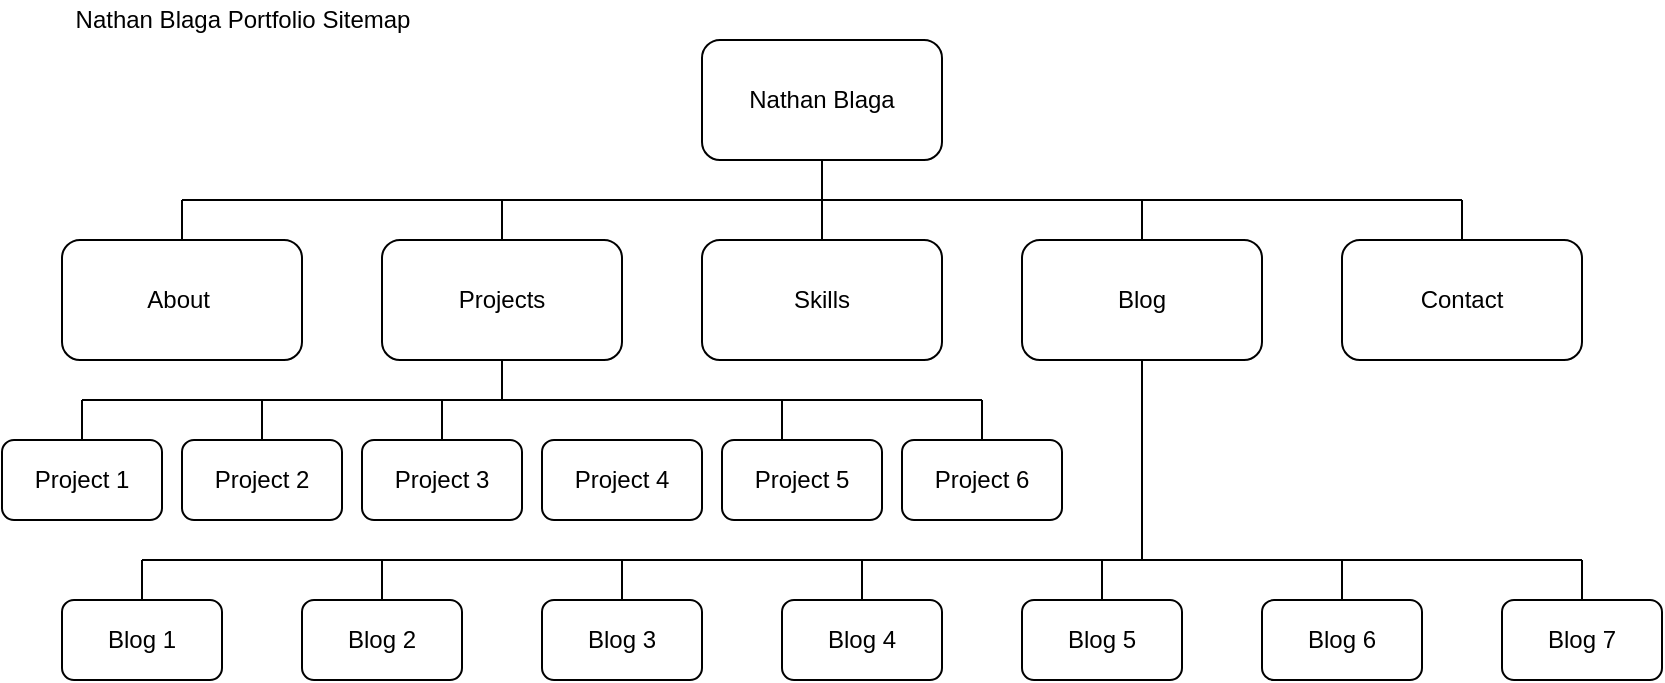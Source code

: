 <mxfile version="13.8.6" type="device"><diagram id="mcowzWmzmeUwYuDEEWlO" name="Page-1"><mxGraphModel dx="1022" dy="520" grid="1" gridSize="10" guides="1" tooltips="1" connect="1" arrows="1" fold="1" page="1" pageScale="1" pageWidth="850" pageHeight="1100" math="0" shadow="0"><root><mxCell id="0"/><mxCell id="1" parent="0"/><mxCell id="tzkbAV2EUItD2AFb35r6-1" value="Nathan Blaga" style="rounded=1;whiteSpace=wrap;html=1;" parent="1" vertex="1"><mxGeometry x="360" y="40" width="120" height="60" as="geometry"/></mxCell><mxCell id="tzkbAV2EUItD2AFb35r6-2" value="About&amp;nbsp;" style="rounded=1;whiteSpace=wrap;html=1;" parent="1" vertex="1"><mxGeometry x="40" y="140" width="120" height="60" as="geometry"/></mxCell><mxCell id="tzkbAV2EUItD2AFb35r6-3" value="Projects" style="rounded=1;whiteSpace=wrap;html=1;" parent="1" vertex="1"><mxGeometry x="200" y="140" width="120" height="60" as="geometry"/></mxCell><mxCell id="tzkbAV2EUItD2AFb35r6-4" value="Skills" style="rounded=1;whiteSpace=wrap;html=1;" parent="1" vertex="1"><mxGeometry x="360" y="140" width="120" height="60" as="geometry"/></mxCell><mxCell id="tzkbAV2EUItD2AFb35r6-5" value="Blog" style="rounded=1;whiteSpace=wrap;html=1;" parent="1" vertex="1"><mxGeometry x="520" y="140" width="120" height="60" as="geometry"/></mxCell><mxCell id="tzkbAV2EUItD2AFb35r6-6" value="Contact" style="rounded=1;whiteSpace=wrap;html=1;" parent="1" vertex="1"><mxGeometry x="680" y="140" width="120" height="60" as="geometry"/></mxCell><mxCell id="tzkbAV2EUItD2AFb35r6-8" value="Blog 1" style="rounded=1;whiteSpace=wrap;html=1;" parent="1" vertex="1"><mxGeometry x="40" y="320" width="80" height="40" as="geometry"/></mxCell><mxCell id="tzkbAV2EUItD2AFb35r6-14" value="Blog 2" style="rounded=1;whiteSpace=wrap;html=1;" parent="1" vertex="1"><mxGeometry x="160" y="320" width="80" height="40" as="geometry"/></mxCell><mxCell id="tzkbAV2EUItD2AFb35r6-15" value="Blog 3" style="rounded=1;whiteSpace=wrap;html=1;" parent="1" vertex="1"><mxGeometry x="280" y="320" width="80" height="40" as="geometry"/></mxCell><mxCell id="tzkbAV2EUItD2AFb35r6-16" value="Blog 4" style="rounded=1;whiteSpace=wrap;html=1;" parent="1" vertex="1"><mxGeometry x="400" y="320" width="80" height="40" as="geometry"/></mxCell><mxCell id="tzkbAV2EUItD2AFb35r6-17" value="Blog 5" style="rounded=1;whiteSpace=wrap;html=1;" parent="1" vertex="1"><mxGeometry x="520" y="320" width="80" height="40" as="geometry"/></mxCell><mxCell id="tzkbAV2EUItD2AFb35r6-18" value="Blog 6" style="rounded=1;whiteSpace=wrap;html=1;" parent="1" vertex="1"><mxGeometry x="640" y="320" width="80" height="40" as="geometry"/></mxCell><mxCell id="tzkbAV2EUItD2AFb35r6-19" value="Blog 7" style="rounded=1;whiteSpace=wrap;html=1;" parent="1" vertex="1"><mxGeometry x="760" y="320" width="80" height="40" as="geometry"/></mxCell><mxCell id="tzkbAV2EUItD2AFb35r6-21" value="Project 1" style="rounded=1;whiteSpace=wrap;html=1;" parent="1" vertex="1"><mxGeometry x="10" y="240" width="80" height="40" as="geometry"/></mxCell><mxCell id="tzkbAV2EUItD2AFb35r6-22" value="Project 2" style="rounded=1;whiteSpace=wrap;html=1;" parent="1" vertex="1"><mxGeometry x="100" y="240" width="80" height="40" as="geometry"/></mxCell><mxCell id="tzkbAV2EUItD2AFb35r6-23" value="Project 3" style="rounded=1;whiteSpace=wrap;html=1;" parent="1" vertex="1"><mxGeometry x="190" y="240" width="80" height="40" as="geometry"/></mxCell><mxCell id="tzkbAV2EUItD2AFb35r6-24" value="Project 4" style="rounded=1;whiteSpace=wrap;html=1;" parent="1" vertex="1"><mxGeometry x="280" y="240" width="80" height="40" as="geometry"/></mxCell><mxCell id="tzkbAV2EUItD2AFb35r6-25" value="" style="endArrow=none;html=1;entryX=0.5;entryY=1;entryDx=0;entryDy=0;" parent="1" target="tzkbAV2EUItD2AFb35r6-1" edge="1"><mxGeometry width="50" height="50" relative="1" as="geometry"><mxPoint x="420" y="120" as="sourcePoint"/><mxPoint x="450" y="250" as="targetPoint"/></mxGeometry></mxCell><mxCell id="tzkbAV2EUItD2AFb35r6-27" value="" style="endArrow=none;html=1;" parent="1" edge="1"><mxGeometry width="50" height="50" relative="1" as="geometry"><mxPoint x="100" y="120" as="sourcePoint"/><mxPoint x="420" y="120" as="targetPoint"/></mxGeometry></mxCell><mxCell id="tzkbAV2EUItD2AFb35r6-29" value="" style="endArrow=none;html=1;" parent="1" source="tzkbAV2EUItD2AFb35r6-2" edge="1"><mxGeometry width="50" height="50" relative="1" as="geometry"><mxPoint x="400" y="300" as="sourcePoint"/><mxPoint x="100" y="120" as="targetPoint"/></mxGeometry></mxCell><mxCell id="tzkbAV2EUItD2AFb35r6-30" value="" style="endArrow=none;html=1;" parent="1" edge="1"><mxGeometry width="50" height="50" relative="1" as="geometry"><mxPoint x="740" y="120" as="sourcePoint"/><mxPoint x="420" y="120" as="targetPoint"/></mxGeometry></mxCell><mxCell id="tzkbAV2EUItD2AFb35r6-31" value="" style="endArrow=none;html=1;" parent="1" source="tzkbAV2EUItD2AFb35r6-6" edge="1"><mxGeometry width="50" height="50" relative="1" as="geometry"><mxPoint x="400" y="300" as="sourcePoint"/><mxPoint x="740" y="120" as="targetPoint"/></mxGeometry></mxCell><mxCell id="tzkbAV2EUItD2AFb35r6-32" value="" style="endArrow=none;html=1;entryX=0.5;entryY=0;entryDx=0;entryDy=0;" parent="1" target="tzkbAV2EUItD2AFb35r6-3" edge="1"><mxGeometry width="50" height="50" relative="1" as="geometry"><mxPoint x="260" y="120" as="sourcePoint"/><mxPoint x="450" y="250" as="targetPoint"/></mxGeometry></mxCell><mxCell id="tzkbAV2EUItD2AFb35r6-34" value="" style="endArrow=none;html=1;" parent="1" edge="1"><mxGeometry width="50" height="50" relative="1" as="geometry"><mxPoint x="420" y="140" as="sourcePoint"/><mxPoint x="420" y="110" as="targetPoint"/></mxGeometry></mxCell><mxCell id="tzkbAV2EUItD2AFb35r6-35" value="" style="endArrow=none;html=1;exitX=0.5;exitY=0;exitDx=0;exitDy=0;" parent="1" source="tzkbAV2EUItD2AFb35r6-5" edge="1"><mxGeometry width="50" height="50" relative="1" as="geometry"><mxPoint x="400" y="300" as="sourcePoint"/><mxPoint x="580" y="120" as="targetPoint"/><Array as="points"/></mxGeometry></mxCell><mxCell id="tzkbAV2EUItD2AFb35r6-36" value="" style="endArrow=none;html=1;entryX=0.5;entryY=1;entryDx=0;entryDy=0;" parent="1" target="tzkbAV2EUItD2AFb35r6-3" edge="1"><mxGeometry width="50" height="50" relative="1" as="geometry"><mxPoint x="260" y="220" as="sourcePoint"/><mxPoint x="450" y="250" as="targetPoint"/></mxGeometry></mxCell><mxCell id="tzkbAV2EUItD2AFb35r6-37" value="" style="endArrow=none;html=1;" parent="1" edge="1"><mxGeometry width="50" height="50" relative="1" as="geometry"><mxPoint x="500" y="220" as="sourcePoint"/><mxPoint x="260" y="220" as="targetPoint"/></mxGeometry></mxCell><mxCell id="tzkbAV2EUItD2AFb35r6-38" value="" style="endArrow=none;html=1;" parent="1" edge="1"><mxGeometry width="50" height="50" relative="1" as="geometry"><mxPoint x="50" y="220" as="sourcePoint"/><mxPoint x="260" y="220" as="targetPoint"/></mxGeometry></mxCell><mxCell id="tzkbAV2EUItD2AFb35r6-39" value="" style="endArrow=none;html=1;exitX=0.5;exitY=0;exitDx=0;exitDy=0;" parent="1" source="tzkbAV2EUItD2AFb35r6-21" edge="1"><mxGeometry width="50" height="50" relative="1" as="geometry"><mxPoint x="400" y="300" as="sourcePoint"/><mxPoint x="50" y="220" as="targetPoint"/><Array as="points"/></mxGeometry></mxCell><mxCell id="tzkbAV2EUItD2AFb35r6-40" value="" style="endArrow=none;html=1;" parent="1" edge="1"><mxGeometry width="50" height="50" relative="1" as="geometry"><mxPoint x="400" y="240" as="sourcePoint"/><mxPoint x="400" y="220" as="targetPoint"/></mxGeometry></mxCell><mxCell id="tzkbAV2EUItD2AFb35r6-42" value="" style="endArrow=none;html=1;" parent="1" edge="1"><mxGeometry width="50" height="50" relative="1" as="geometry"><mxPoint x="230" y="240" as="sourcePoint"/><mxPoint x="230" y="220" as="targetPoint"/></mxGeometry></mxCell><mxCell id="tzkbAV2EUItD2AFb35r6-44" value="" style="endArrow=none;html=1;" parent="1" source="tzkbAV2EUItD2AFb35r6-22" edge="1"><mxGeometry width="50" height="50" relative="1" as="geometry"><mxPoint x="400" y="300" as="sourcePoint"/><mxPoint x="140" y="220" as="targetPoint"/></mxGeometry></mxCell><mxCell id="tzkbAV2EUItD2AFb35r6-45" value="Project 5" style="rounded=1;whiteSpace=wrap;html=1;" parent="1" vertex="1"><mxGeometry x="370" y="240" width="80" height="40" as="geometry"/></mxCell><mxCell id="tzkbAV2EUItD2AFb35r6-46" value="Project 6" style="rounded=1;whiteSpace=wrap;html=1;" parent="1" vertex="1"><mxGeometry x="460" y="240" width="80" height="40" as="geometry"/></mxCell><mxCell id="tzkbAV2EUItD2AFb35r6-47" value="" style="endArrow=none;html=1;" parent="1" source="tzkbAV2EUItD2AFb35r6-46" edge="1"><mxGeometry width="50" height="50" relative="1" as="geometry"><mxPoint x="400" y="300" as="sourcePoint"/><mxPoint x="500" y="220" as="targetPoint"/></mxGeometry></mxCell><mxCell id="tzkbAV2EUItD2AFb35r6-48" value="" style="endArrow=none;html=1;entryX=0.5;entryY=1;entryDx=0;entryDy=0;" parent="1" target="tzkbAV2EUItD2AFb35r6-5" edge="1"><mxGeometry width="50" height="50" relative="1" as="geometry"><mxPoint x="580" y="300" as="sourcePoint"/><mxPoint x="450" y="250" as="targetPoint"/></mxGeometry></mxCell><mxCell id="tzkbAV2EUItD2AFb35r6-49" value="" style="endArrow=none;html=1;" parent="1" edge="1"><mxGeometry width="50" height="50" relative="1" as="geometry"><mxPoint x="80" y="300" as="sourcePoint"/><mxPoint x="580" y="300" as="targetPoint"/></mxGeometry></mxCell><mxCell id="tzkbAV2EUItD2AFb35r6-50" value="" style="endArrow=none;html=1;exitX=0.5;exitY=0;exitDx=0;exitDy=0;" parent="1" source="tzkbAV2EUItD2AFb35r6-8" edge="1"><mxGeometry width="50" height="50" relative="1" as="geometry"><mxPoint x="400" y="300" as="sourcePoint"/><mxPoint x="80" y="300" as="targetPoint"/></mxGeometry></mxCell><mxCell id="tzkbAV2EUItD2AFb35r6-51" value="" style="endArrow=none;html=1;exitX=0.5;exitY=0;exitDx=0;exitDy=0;" parent="1" source="tzkbAV2EUItD2AFb35r6-14" edge="1"><mxGeometry width="50" height="50" relative="1" as="geometry"><mxPoint x="400" y="300" as="sourcePoint"/><mxPoint x="200" y="300" as="targetPoint"/></mxGeometry></mxCell><mxCell id="tzkbAV2EUItD2AFb35r6-52" value="" style="endArrow=none;html=1;exitX=0.5;exitY=0;exitDx=0;exitDy=0;" parent="1" source="tzkbAV2EUItD2AFb35r6-15" edge="1"><mxGeometry width="50" height="50" relative="1" as="geometry"><mxPoint x="400" y="300" as="sourcePoint"/><mxPoint x="320" y="300" as="targetPoint"/></mxGeometry></mxCell><mxCell id="tzkbAV2EUItD2AFb35r6-53" value="" style="endArrow=none;html=1;entryX=0.5;entryY=0;entryDx=0;entryDy=0;" parent="1" target="tzkbAV2EUItD2AFb35r6-16" edge="1"><mxGeometry width="50" height="50" relative="1" as="geometry"><mxPoint x="440" y="300" as="sourcePoint"/><mxPoint x="450" y="250" as="targetPoint"/></mxGeometry></mxCell><mxCell id="tzkbAV2EUItD2AFb35r6-54" value="" style="endArrow=none;html=1;exitX=0.5;exitY=0;exitDx=0;exitDy=0;" parent="1" source="tzkbAV2EUItD2AFb35r6-17" edge="1"><mxGeometry width="50" height="50" relative="1" as="geometry"><mxPoint x="400" y="300" as="sourcePoint"/><mxPoint x="560" y="300" as="targetPoint"/></mxGeometry></mxCell><mxCell id="tzkbAV2EUItD2AFb35r6-55" value="" style="endArrow=none;html=1;" parent="1" edge="1"><mxGeometry width="50" height="50" relative="1" as="geometry"><mxPoint x="800" y="300" as="sourcePoint"/><mxPoint x="580" y="300" as="targetPoint"/></mxGeometry></mxCell><mxCell id="tzkbAV2EUItD2AFb35r6-56" value="" style="endArrow=none;html=1;exitX=0.5;exitY=0;exitDx=0;exitDy=0;" parent="1" source="tzkbAV2EUItD2AFb35r6-19" edge="1"><mxGeometry width="50" height="50" relative="1" as="geometry"><mxPoint x="400" y="300" as="sourcePoint"/><mxPoint x="800" y="300" as="targetPoint"/></mxGeometry></mxCell><mxCell id="tzkbAV2EUItD2AFb35r6-57" value="" style="endArrow=none;html=1;exitX=0.5;exitY=0;exitDx=0;exitDy=0;" parent="1" source="tzkbAV2EUItD2AFb35r6-18" edge="1"><mxGeometry width="50" height="50" relative="1" as="geometry"><mxPoint x="400" y="300" as="sourcePoint"/><mxPoint x="680" y="300" as="targetPoint"/></mxGeometry></mxCell><mxCell id="JREMITc6CJ2hEhs9jxcS-2" value="Nathan Blaga Portfolio Sitemap" style="text;html=1;align=center;verticalAlign=middle;resizable=0;points=[];autosize=1;" vertex="1" parent="1"><mxGeometry x="40" y="20" width="180" height="20" as="geometry"/></mxCell></root></mxGraphModel></diagram></mxfile>